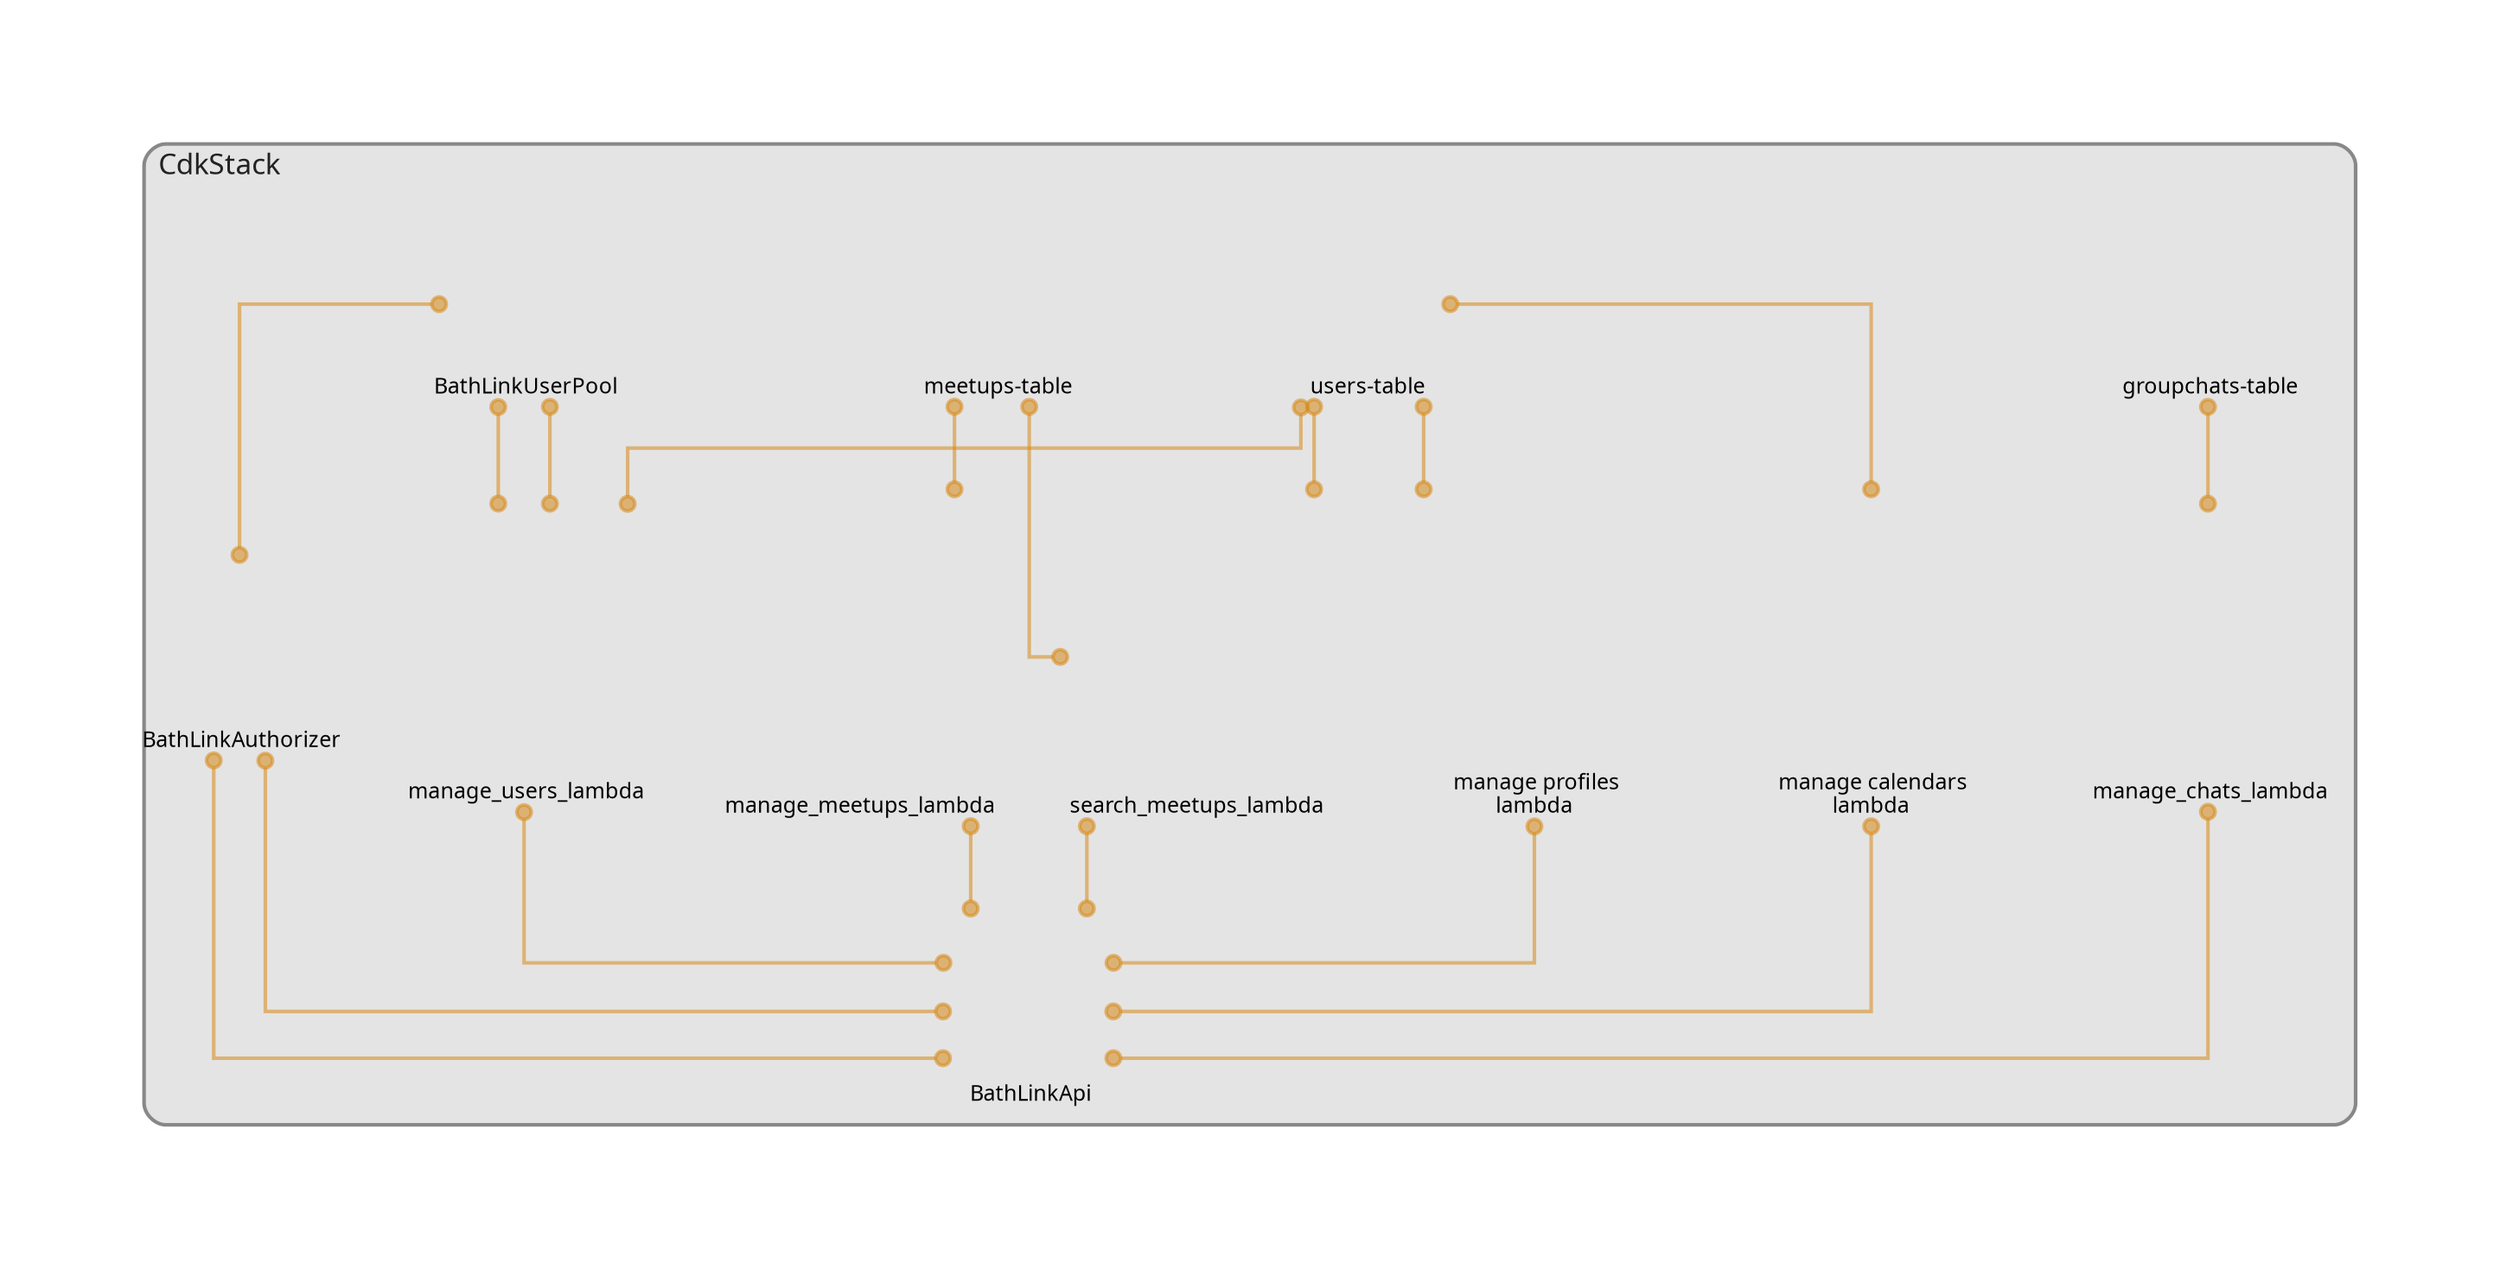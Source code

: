 digraph "Diagram" {
  splines = "ortho";
  pad = "1.0";
  nodesep = "0.60";
  ranksep = "0.75";
  fontname = "Sans-Serif";
  fontsize = "15";
  dpi = "200";
  rankdir = "BT";
  compound = "true";
  fontcolor = "#222222";
  edge [
    color = "#D5871488",
    penwidth = 2,
    arrowhead = "dot",
    arrowtail = "dot",
  ];
  node [
    shape = "box",
    style = "rounded",
    fixedsize = true,
    width = 1.7,
    height = 1.7,
    labelloc = "c",
    imagescale = true,
    fontname = "Sans-Serif",
    fontsize = 8,
    margin = 8,
  ];
  subgraph "CdkStack" {
    subgraph "cluster-SubGraph.CdkStack" {
      graph [
        label = "CdkStack",
        labelloc = "b",
        labeljust = "l",
        margin = "10",
        fontsize = "16",
        penwidth = "2",
        pencolor = "#888888",
        style = "filled,rounded",
        fillcolor = "#e4e4e4",
      ];
      "CdkStack/users-table" [
        label = " users-table",
        fontsize = 12,
        image = "C:\Users\jonah\AppData\Roaming\npm\node_modules\cdk-dia\icons\aws\Service\Arch_Database\64\Arch_Amazon-DynamoDB_64@5x.png",
        imagescale = "true",
        imagepos = "tc",
        penwidth = "0",
        shape = "node",
        fixedsize = "true",
        labelloc = "b",
        width = 1.2,
        height = 1.466,
      ];
      "CdkStack/meetups-table" [
        label = " meetups-table",
        fontsize = 12,
        image = "C:\Users\jonah\AppData\Roaming\npm\node_modules\cdk-dia\icons\aws\Service\Arch_Database\64\Arch_Amazon-DynamoDB_64@5x.png",
        imagescale = "true",
        imagepos = "tc",
        penwidth = "0",
        shape = "node",
        fixedsize = "true",
        labelloc = "b",
        width = 1.2,
        height = 1.466,
      ];
      "CdkStack/groupchats-table" [
        label = " groupchats-table",
        fontsize = 12,
        image = "C:\Users\jonah\AppData\Roaming\npm\node_modules\cdk-dia\icons\aws\Service\Arch_Database\64\Arch_Amazon-DynamoDB_64@5x.png",
        imagescale = "true",
        imagepos = "tc",
        penwidth = "0",
        shape = "node",
        fixedsize = "true",
        labelloc = "b",
        width = 1.2,
        height = 1.466,
      ];
      "CdkStack/BathLinkUserPool" [
        label = " BathLinkUserPool",
        fontsize = 12,
        image = "C:\Users\jonah\AppData\Roaming\npm\node_modules\cdk-dia\icons\aws\Service\Arch_Security-Identity-Compliance\64\Arch_Amazon-Cognito_64.png",
        imagescale = "true",
        imagepos = "tc",
        penwidth = "0",
        shape = "node",
        fixedsize = "true",
        labelloc = "b",
        width = 1.2,
        height = 1.466,
      ];
      "CdkStack/manage_meetups_lambda" [
        label = "\nmanage_meetups_lambda",
        fontsize = 12,
        image = "C:\Users\jonah\AppData\Roaming\npm\node_modules\cdk-dia\icons\aws\Service\Arch_Compute\64\Arch_AWS-Lambda_64@5x.png",
        imagescale = "true",
        imagepos = "tc",
        penwidth = "0",
        shape = "node",
        fixedsize = "true",
        labelloc = "b",
        width = 2,
        height = 2.4819999999999998,
      ];
      "CdkStack/search_meetups_lambda" [
        label = "\nsearch_meetups_lambda",
        fontsize = 12,
        image = "C:\Users\jonah\AppData\Roaming\npm\node_modules\cdk-dia\icons\aws\Service\Arch_Compute\64\Arch_AWS-Lambda_64@5x.png",
        imagescale = "true",
        imagepos = "tc",
        penwidth = "0",
        shape = "node",
        fixedsize = "true",
        labelloc = "b",
        width = 2,
        height = 2.4819999999999998,
      ];
      "CdkStack/manage_users_lambda" [
        label = " manage_users_lambda",
        fontsize = 12,
        image = "C:\Users\jonah\AppData\Roaming\npm\node_modules\cdk-dia\icons\aws\Service\Arch_Compute\64\Arch_AWS-Lambda_64@5x.png",
        imagescale = "true",
        imagepos = "tc",
        penwidth = "0",
        shape = "node",
        fixedsize = "true",
        labelloc = "b",
        width = 2,
        height = 2.266,
      ];
      "CdkStack/manage_profiles_lambda" [
        label = " manage profiles\nlambda",
        fontsize = 12,
        image = "C:\Users\jonah\AppData\Roaming\npm\node_modules\cdk-dia\icons\aws\Service\Arch_Compute\64\Arch_AWS-Lambda_64@5x.png",
        imagescale = "true",
        imagepos = "tc",
        penwidth = "0",
        shape = "node",
        fixedsize = "true",
        labelloc = "b",
        width = 2,
        height = 2.4819999999999998,
      ];
      "CdkStack/manage_chats_lambda" [
        label = " manage_chats_lambda",
        fontsize = 12,
        image = "C:\Users\jonah\AppData\Roaming\npm\node_modules\cdk-dia\icons\aws\Service\Arch_Compute\64\Arch_AWS-Lambda_64@5x.png",
        imagescale = "true",
        imagepos = "tc",
        penwidth = "0",
        shape = "node",
        fixedsize = "true",
        labelloc = "b",
        width = 2,
        height = 2.266,
      ];
      "CdkStack/manage_calendars_lambda" [
        label = " manage calendars\nlambda",
        fontsize = 12,
        image = "C:\Users\jonah\AppData\Roaming\npm\node_modules\cdk-dia\icons\aws\Service\Arch_Compute\64\Arch_AWS-Lambda_64@5x.png",
        imagescale = "true",
        imagepos = "tc",
        penwidth = "0",
        shape = "node",
        fixedsize = "true",
        labelloc = "b",
        width = 2,
        height = 2.4819999999999998,
      ];
      "CdkStack/BathLinkAuthorizer" [
        label = " BathLinkAuthorizer",
        fontsize = 12,
        image = "C:\Users\jonah\AppData\Roaming\npm\node_modules\cdk-dia\icons\aws\Service\Arch_Networking-Content\64\Arch_Amazon-API-Gateway_64@5x.png",
        imagescale = "true",
        imagepos = "tc",
        penwidth = "0",
        shape = "node",
        fixedsize = "true",
        labelloc = "b",
        width = 1.2,
        height = 1.466,
      ];
      "CdkStack/BathLinkApi" [
        label = " BathLinkApi",
        fontsize = 12,
        image = "C:\Users\jonah\AppData\Roaming\npm\node_modules\cdk-dia\icons\aws\Service\Arch_Networking-Content\64\Arch_Amazon-API-Gateway_64@5x.png",
        imagescale = "true",
        imagepos = "tc",
        penwidth = "0",
        shape = "node",
        fixedsize = "true",
        labelloc = "b",
        width = 1.2,
        height = 1.466,
      ];
    }
  }
  "CdkStack/BathLinkUserPool" -> "CdkStack/manage_users_lambda" [
    dir = "both",
  ];
  "CdkStack/manage_meetups_lambda" -> "CdkStack/meetups-table" [
    dir = "both",
  ];
  "CdkStack/search_meetups_lambda" -> "CdkStack/users-table" [
    dir = "both",
  ];
  "CdkStack/search_meetups_lambda" -> "CdkStack/meetups-table" [
    dir = "both",
  ];
  "CdkStack/manage_users_lambda" -> "CdkStack/users-table" [
    dir = "both",
  ];
  "CdkStack/manage_users_lambda" -> "CdkStack/BathLinkUserPool" [
    dir = "both",
  ];
  "CdkStack/manage_profiles_lambda" -> "CdkStack/users-table" [
    dir = "both",
  ];
  "CdkStack/manage_chats_lambda" -> "CdkStack/groupchats-table" [
    dir = "both",
  ];
  "CdkStack/manage_calendars_lambda" -> "CdkStack/users-table" [
    dir = "both",
  ];
  "CdkStack/BathLinkAuthorizer" -> "CdkStack/BathLinkUserPool" [
    dir = "both",
  ];
  "CdkStack/BathLinkAuthorizer" -> "CdkStack/BathLinkApi" [
    dir = "both",
  ];
  "CdkStack/BathLinkApi" -> "CdkStack/manage_meetups_lambda" [
    dir = "both",
  ];
  "CdkStack/BathLinkApi" -> "CdkStack/BathLinkAuthorizer" [
    dir = "both",
  ];
  "CdkStack/BathLinkApi" -> "CdkStack/search_meetups_lambda" [
    dir = "both",
  ];
  "CdkStack/BathLinkApi" -> "CdkStack/manage_profiles_lambda" [
    dir = "both",
  ];
  "CdkStack/BathLinkApi" -> "CdkStack/manage_calendars_lambda" [
    dir = "both",
  ];
  "CdkStack/BathLinkApi" -> "CdkStack/manage_users_lambda" [
    dir = "both",
  ];
  "CdkStack/BathLinkApi" -> "CdkStack/manage_chats_lambda" [
    dir = "both",
  ];
}